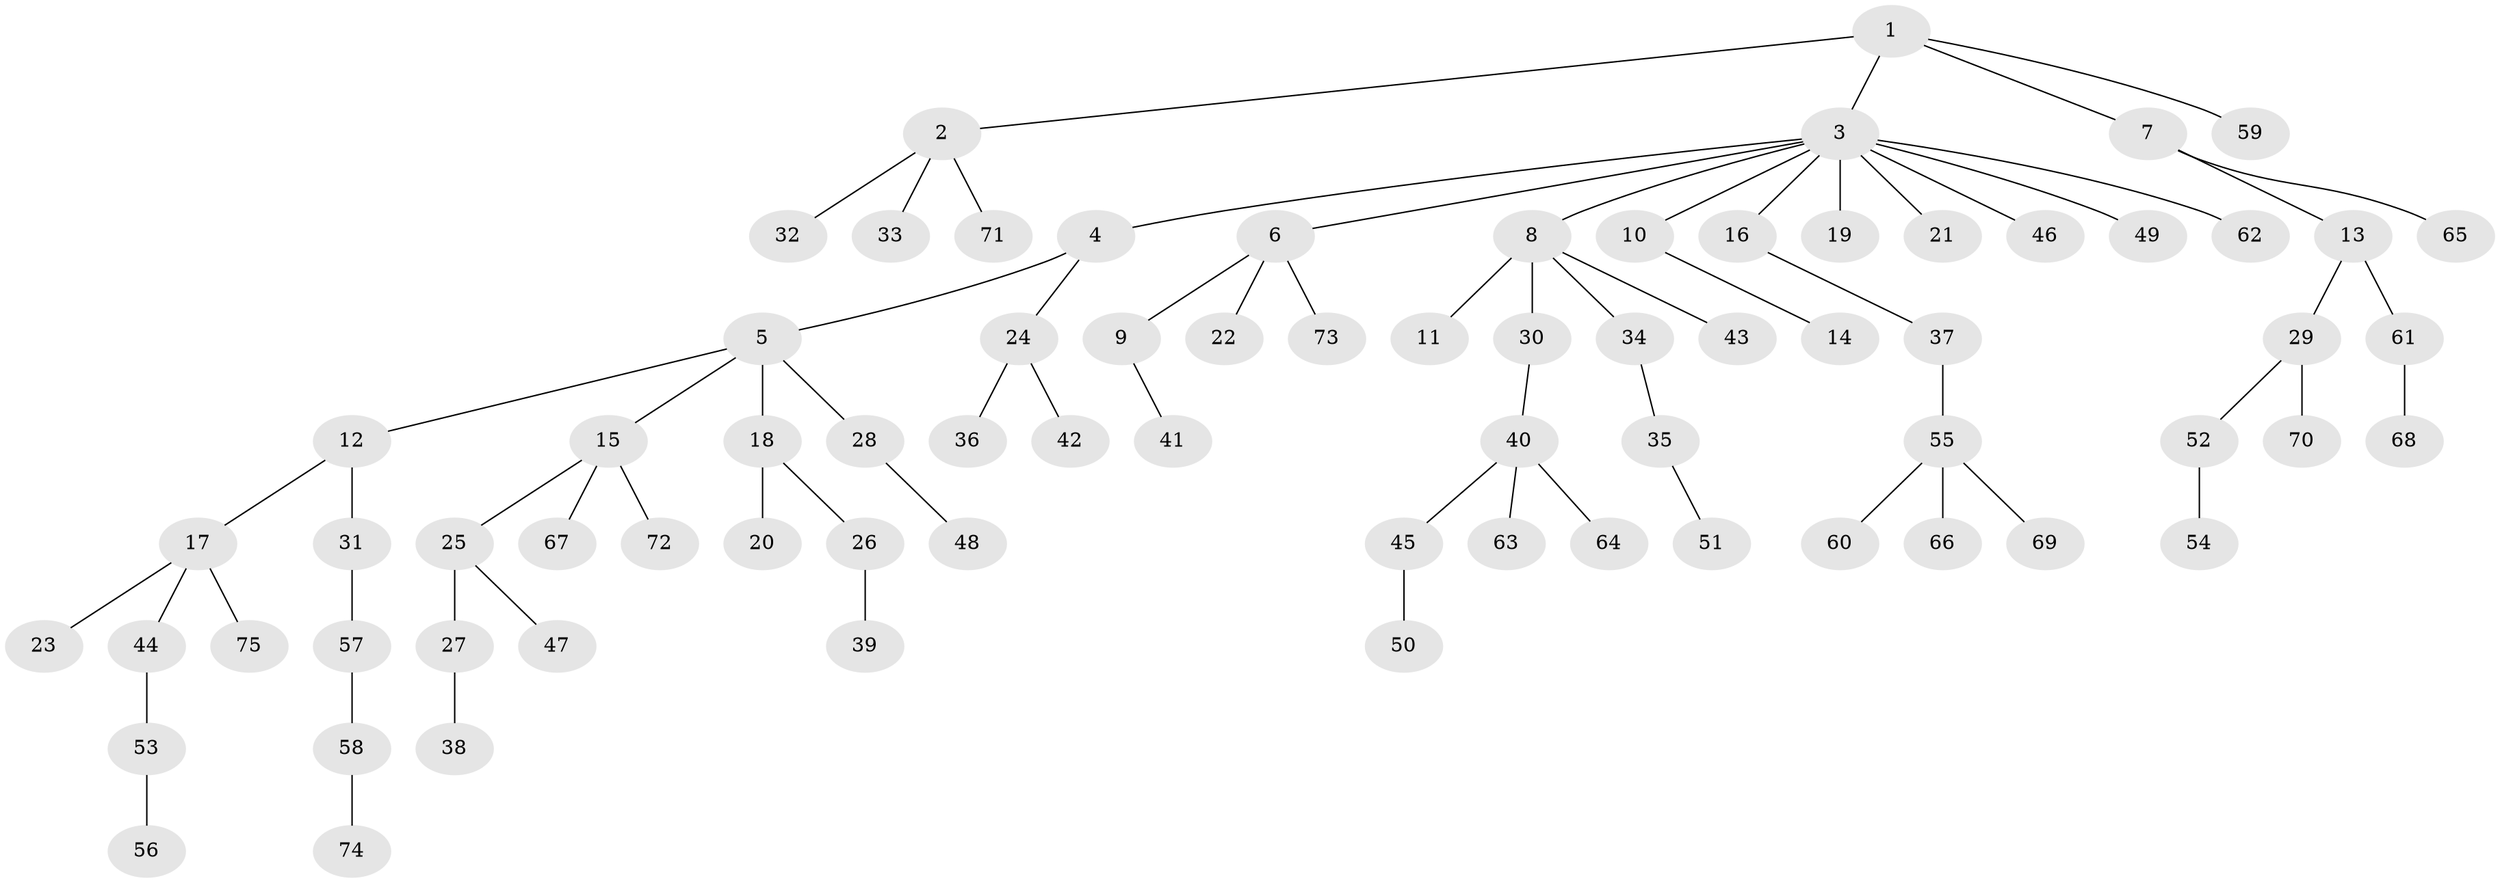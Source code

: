 // Generated by graph-tools (version 1.1) at 2025/52/03/09/25 04:52:53]
// undirected, 75 vertices, 74 edges
graph export_dot {
graph [start="1"]
  node [color=gray90,style=filled];
  1;
  2;
  3;
  4;
  5;
  6;
  7;
  8;
  9;
  10;
  11;
  12;
  13;
  14;
  15;
  16;
  17;
  18;
  19;
  20;
  21;
  22;
  23;
  24;
  25;
  26;
  27;
  28;
  29;
  30;
  31;
  32;
  33;
  34;
  35;
  36;
  37;
  38;
  39;
  40;
  41;
  42;
  43;
  44;
  45;
  46;
  47;
  48;
  49;
  50;
  51;
  52;
  53;
  54;
  55;
  56;
  57;
  58;
  59;
  60;
  61;
  62;
  63;
  64;
  65;
  66;
  67;
  68;
  69;
  70;
  71;
  72;
  73;
  74;
  75;
  1 -- 2;
  1 -- 3;
  1 -- 7;
  1 -- 59;
  2 -- 32;
  2 -- 33;
  2 -- 71;
  3 -- 4;
  3 -- 6;
  3 -- 8;
  3 -- 10;
  3 -- 16;
  3 -- 19;
  3 -- 21;
  3 -- 46;
  3 -- 49;
  3 -- 62;
  4 -- 5;
  4 -- 24;
  5 -- 12;
  5 -- 15;
  5 -- 18;
  5 -- 28;
  6 -- 9;
  6 -- 22;
  6 -- 73;
  7 -- 13;
  7 -- 65;
  8 -- 11;
  8 -- 30;
  8 -- 34;
  8 -- 43;
  9 -- 41;
  10 -- 14;
  12 -- 17;
  12 -- 31;
  13 -- 29;
  13 -- 61;
  15 -- 25;
  15 -- 67;
  15 -- 72;
  16 -- 37;
  17 -- 23;
  17 -- 44;
  17 -- 75;
  18 -- 20;
  18 -- 26;
  24 -- 36;
  24 -- 42;
  25 -- 27;
  25 -- 47;
  26 -- 39;
  27 -- 38;
  28 -- 48;
  29 -- 52;
  29 -- 70;
  30 -- 40;
  31 -- 57;
  34 -- 35;
  35 -- 51;
  37 -- 55;
  40 -- 45;
  40 -- 63;
  40 -- 64;
  44 -- 53;
  45 -- 50;
  52 -- 54;
  53 -- 56;
  55 -- 60;
  55 -- 66;
  55 -- 69;
  57 -- 58;
  58 -- 74;
  61 -- 68;
}
